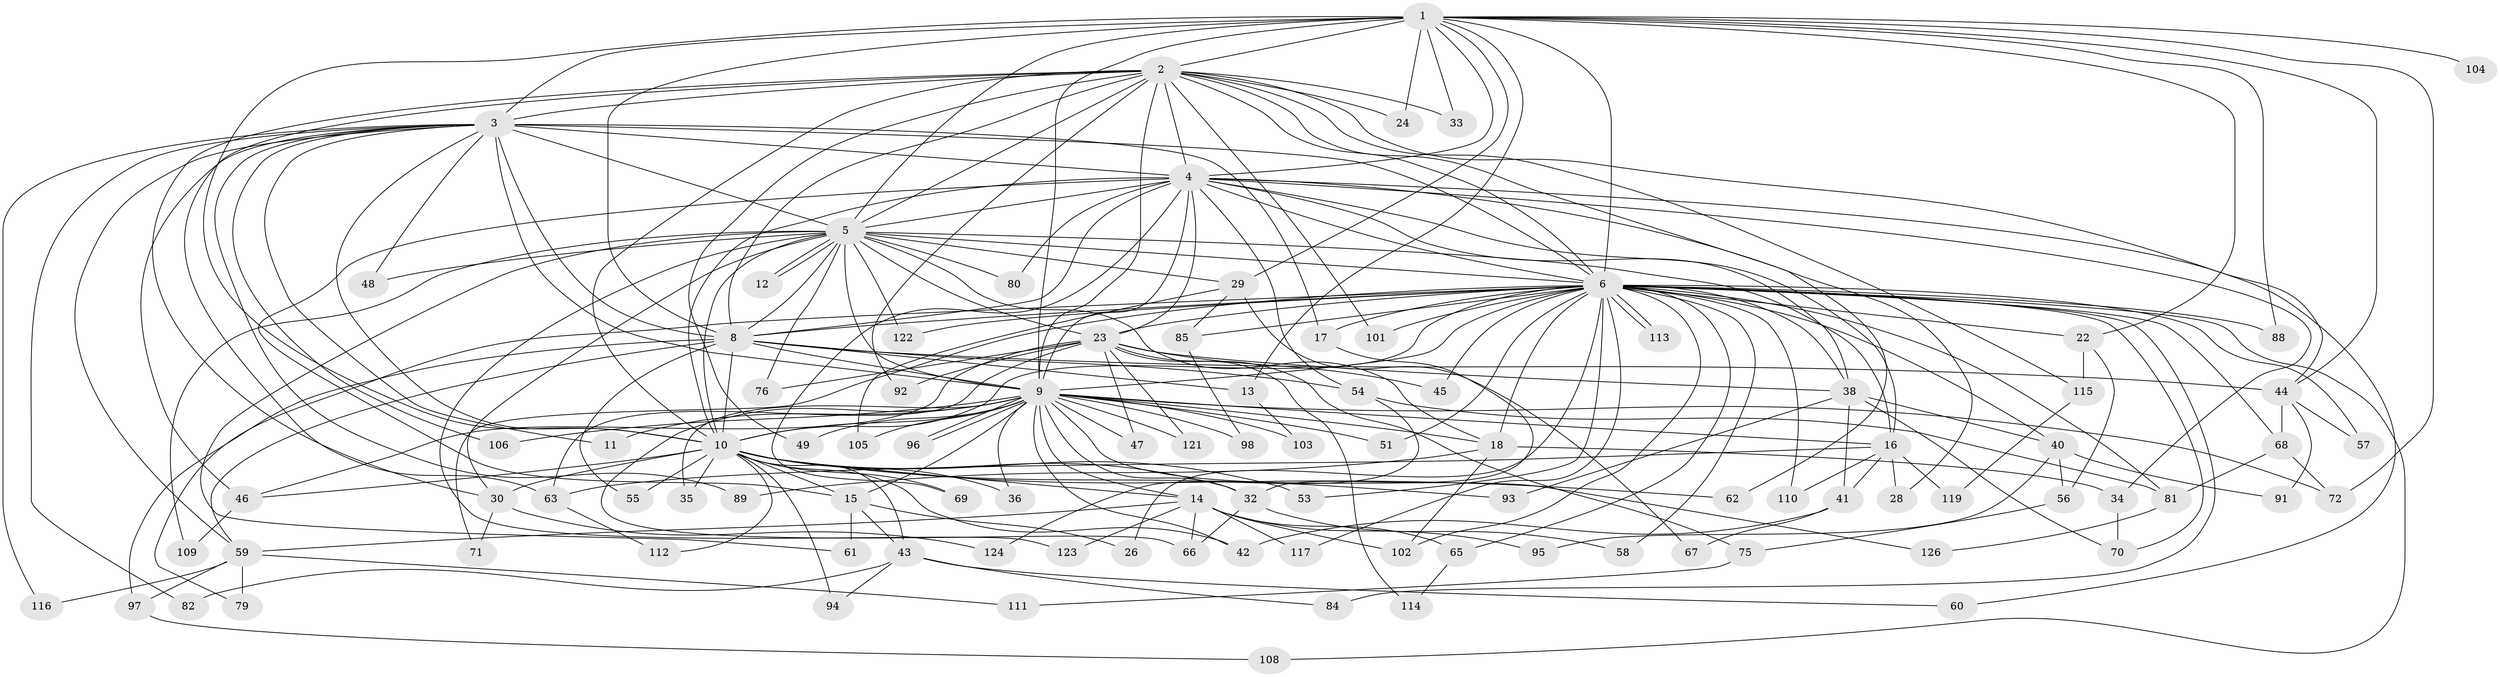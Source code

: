 // original degree distribution, {14: 0.015873015873015872, 18: 0.007936507936507936, 19: 0.007936507936507936, 22: 0.015873015873015872, 39: 0.007936507936507936, 17: 0.007936507936507936, 34: 0.007936507936507936, 25: 0.007936507936507936, 2: 0.5714285714285714, 3: 0.1746031746031746, 8: 0.007936507936507936, 5: 0.05555555555555555, 7: 0.015873015873015872, 6: 0.03968253968253968, 4: 0.047619047619047616, 9: 0.007936507936507936}
// Generated by graph-tools (version 1.1) at 2025/11/02/27/25 16:11:08]
// undirected, 100 vertices, 234 edges
graph export_dot {
graph [start="1"]
  node [color=gray90,style=filled];
  1 [super="+7"];
  2 [super="+20"];
  3 [super="+100"];
  4 [super="+37"];
  5 [super="+31"];
  6 [super="+39"];
  8 [super="+21"];
  9 [super="+27"];
  10 [super="+52"];
  11;
  12;
  13;
  14 [super="+74"];
  15 [super="+19"];
  16 [super="+25"];
  17;
  18 [super="+86"];
  22 [super="+50"];
  23 [super="+73"];
  24;
  26;
  28;
  29;
  30 [super="+118"];
  32 [super="+64"];
  33;
  34;
  35;
  36;
  38 [super="+107"];
  40;
  41 [super="+78"];
  42;
  43;
  44 [super="+83"];
  45;
  46;
  47;
  48;
  49;
  51;
  53;
  54;
  55;
  56;
  57;
  58;
  59 [super="+90"];
  60;
  61;
  62;
  63 [super="+99"];
  65;
  66;
  67;
  68;
  69;
  70 [super="+77"];
  71;
  72 [super="+120"];
  75;
  76;
  79;
  80;
  81 [super="+87"];
  82;
  84;
  85;
  88;
  89;
  91;
  92;
  93;
  94;
  95;
  96;
  97;
  98;
  101;
  102 [super="+125"];
  103;
  104;
  105;
  106;
  108;
  109;
  110;
  111;
  112;
  113;
  114;
  115;
  116;
  117;
  119;
  121;
  122;
  123;
  124;
  126;
  1 -- 2 [weight=2];
  1 -- 3 [weight=2];
  1 -- 4 [weight=2];
  1 -- 5 [weight=2];
  1 -- 6 [weight=2];
  1 -- 8 [weight=2];
  1 -- 9 [weight=2];
  1 -- 10 [weight=2];
  1 -- 13;
  1 -- 22;
  1 -- 29;
  1 -- 44;
  1 -- 104 [weight=2];
  1 -- 33;
  1 -- 72;
  1 -- 24;
  1 -- 88;
  2 -- 3;
  2 -- 4;
  2 -- 5 [weight=2];
  2 -- 6;
  2 -- 8;
  2 -- 9;
  2 -- 10;
  2 -- 24;
  2 -- 30;
  2 -- 33;
  2 -- 49;
  2 -- 62;
  2 -- 63;
  2 -- 92;
  2 -- 101;
  2 -- 115;
  2 -- 44;
  3 -- 4;
  3 -- 5;
  3 -- 6;
  3 -- 8 [weight=3];
  3 -- 9;
  3 -- 10;
  3 -- 11;
  3 -- 17;
  3 -- 46;
  3 -- 48;
  3 -- 82;
  3 -- 89;
  3 -- 116;
  3 -- 59;
  3 -- 106;
  4 -- 5 [weight=2];
  4 -- 6 [weight=2];
  4 -- 8;
  4 -- 9 [weight=2];
  4 -- 10;
  4 -- 16;
  4 -- 23;
  4 -- 28;
  4 -- 34;
  4 -- 54;
  4 -- 60;
  4 -- 69;
  4 -- 80;
  4 -- 15;
  4 -- 38;
  5 -- 6;
  5 -- 8;
  5 -- 9;
  5 -- 10;
  5 -- 12;
  5 -- 12;
  5 -- 16;
  5 -- 29;
  5 -- 30;
  5 -- 61;
  5 -- 76;
  5 -- 80;
  5 -- 109;
  5 -- 122;
  5 -- 123;
  5 -- 48;
  5 -- 18;
  5 -- 23;
  6 -- 8;
  6 -- 9;
  6 -- 10;
  6 -- 17;
  6 -- 18;
  6 -- 22 [weight=2];
  6 -- 23;
  6 -- 26;
  6 -- 38;
  6 -- 40;
  6 -- 45;
  6 -- 51;
  6 -- 53;
  6 -- 57;
  6 -- 58;
  6 -- 65;
  6 -- 68;
  6 -- 71;
  6 -- 79;
  6 -- 81;
  6 -- 84;
  6 -- 85;
  6 -- 88;
  6 -- 101;
  6 -- 102;
  6 -- 108;
  6 -- 110;
  6 -- 113;
  6 -- 113;
  6 -- 117;
  6 -- 122;
  6 -- 70;
  8 -- 9;
  8 -- 10;
  8 -- 13;
  8 -- 44;
  8 -- 54;
  8 -- 55;
  8 -- 59;
  8 -- 97;
  9 -- 10;
  9 -- 11;
  9 -- 14;
  9 -- 15;
  9 -- 18;
  9 -- 35;
  9 -- 36;
  9 -- 42;
  9 -- 47;
  9 -- 49;
  9 -- 51;
  9 -- 66;
  9 -- 72;
  9 -- 96;
  9 -- 96;
  9 -- 98;
  9 -- 103;
  9 -- 105;
  9 -- 106;
  9 -- 121;
  9 -- 126;
  9 -- 16;
  9 -- 32;
  10 -- 14;
  10 -- 15;
  10 -- 32;
  10 -- 35;
  10 -- 36;
  10 -- 42;
  10 -- 43;
  10 -- 53;
  10 -- 55;
  10 -- 62;
  10 -- 69;
  10 -- 93;
  10 -- 94;
  10 -- 112;
  10 -- 46;
  10 -- 30;
  13 -- 103;
  14 -- 59;
  14 -- 65;
  14 -- 95;
  14 -- 123;
  14 -- 66;
  14 -- 117;
  14 -- 102;
  15 -- 26;
  15 -- 43;
  15 -- 61;
  16 -- 28;
  16 -- 41;
  16 -- 63;
  16 -- 110;
  16 -- 119;
  17 -- 32;
  18 -- 34;
  18 -- 89;
  18 -- 102;
  22 -- 56;
  22 -- 115;
  23 -- 38;
  23 -- 45;
  23 -- 46;
  23 -- 47;
  23 -- 76;
  23 -- 114;
  23 -- 121;
  23 -- 75;
  23 -- 92;
  23 -- 63;
  29 -- 67;
  29 -- 85;
  29 -- 105;
  30 -- 71;
  30 -- 124;
  32 -- 58;
  32 -- 66;
  34 -- 70;
  38 -- 40;
  38 -- 41;
  38 -- 70;
  38 -- 93;
  40 -- 56;
  40 -- 91;
  40 -- 95;
  41 -- 67;
  41 -- 42;
  43 -- 60;
  43 -- 82;
  43 -- 84;
  43 -- 94;
  44 -- 57;
  44 -- 68;
  44 -- 91;
  46 -- 109;
  54 -- 81;
  54 -- 124;
  56 -- 75;
  59 -- 79;
  59 -- 97;
  59 -- 111;
  59 -- 116;
  63 -- 112;
  65 -- 114;
  68 -- 81;
  68 -- 72;
  75 -- 111;
  81 -- 126;
  85 -- 98;
  97 -- 108;
  115 -- 119;
}
